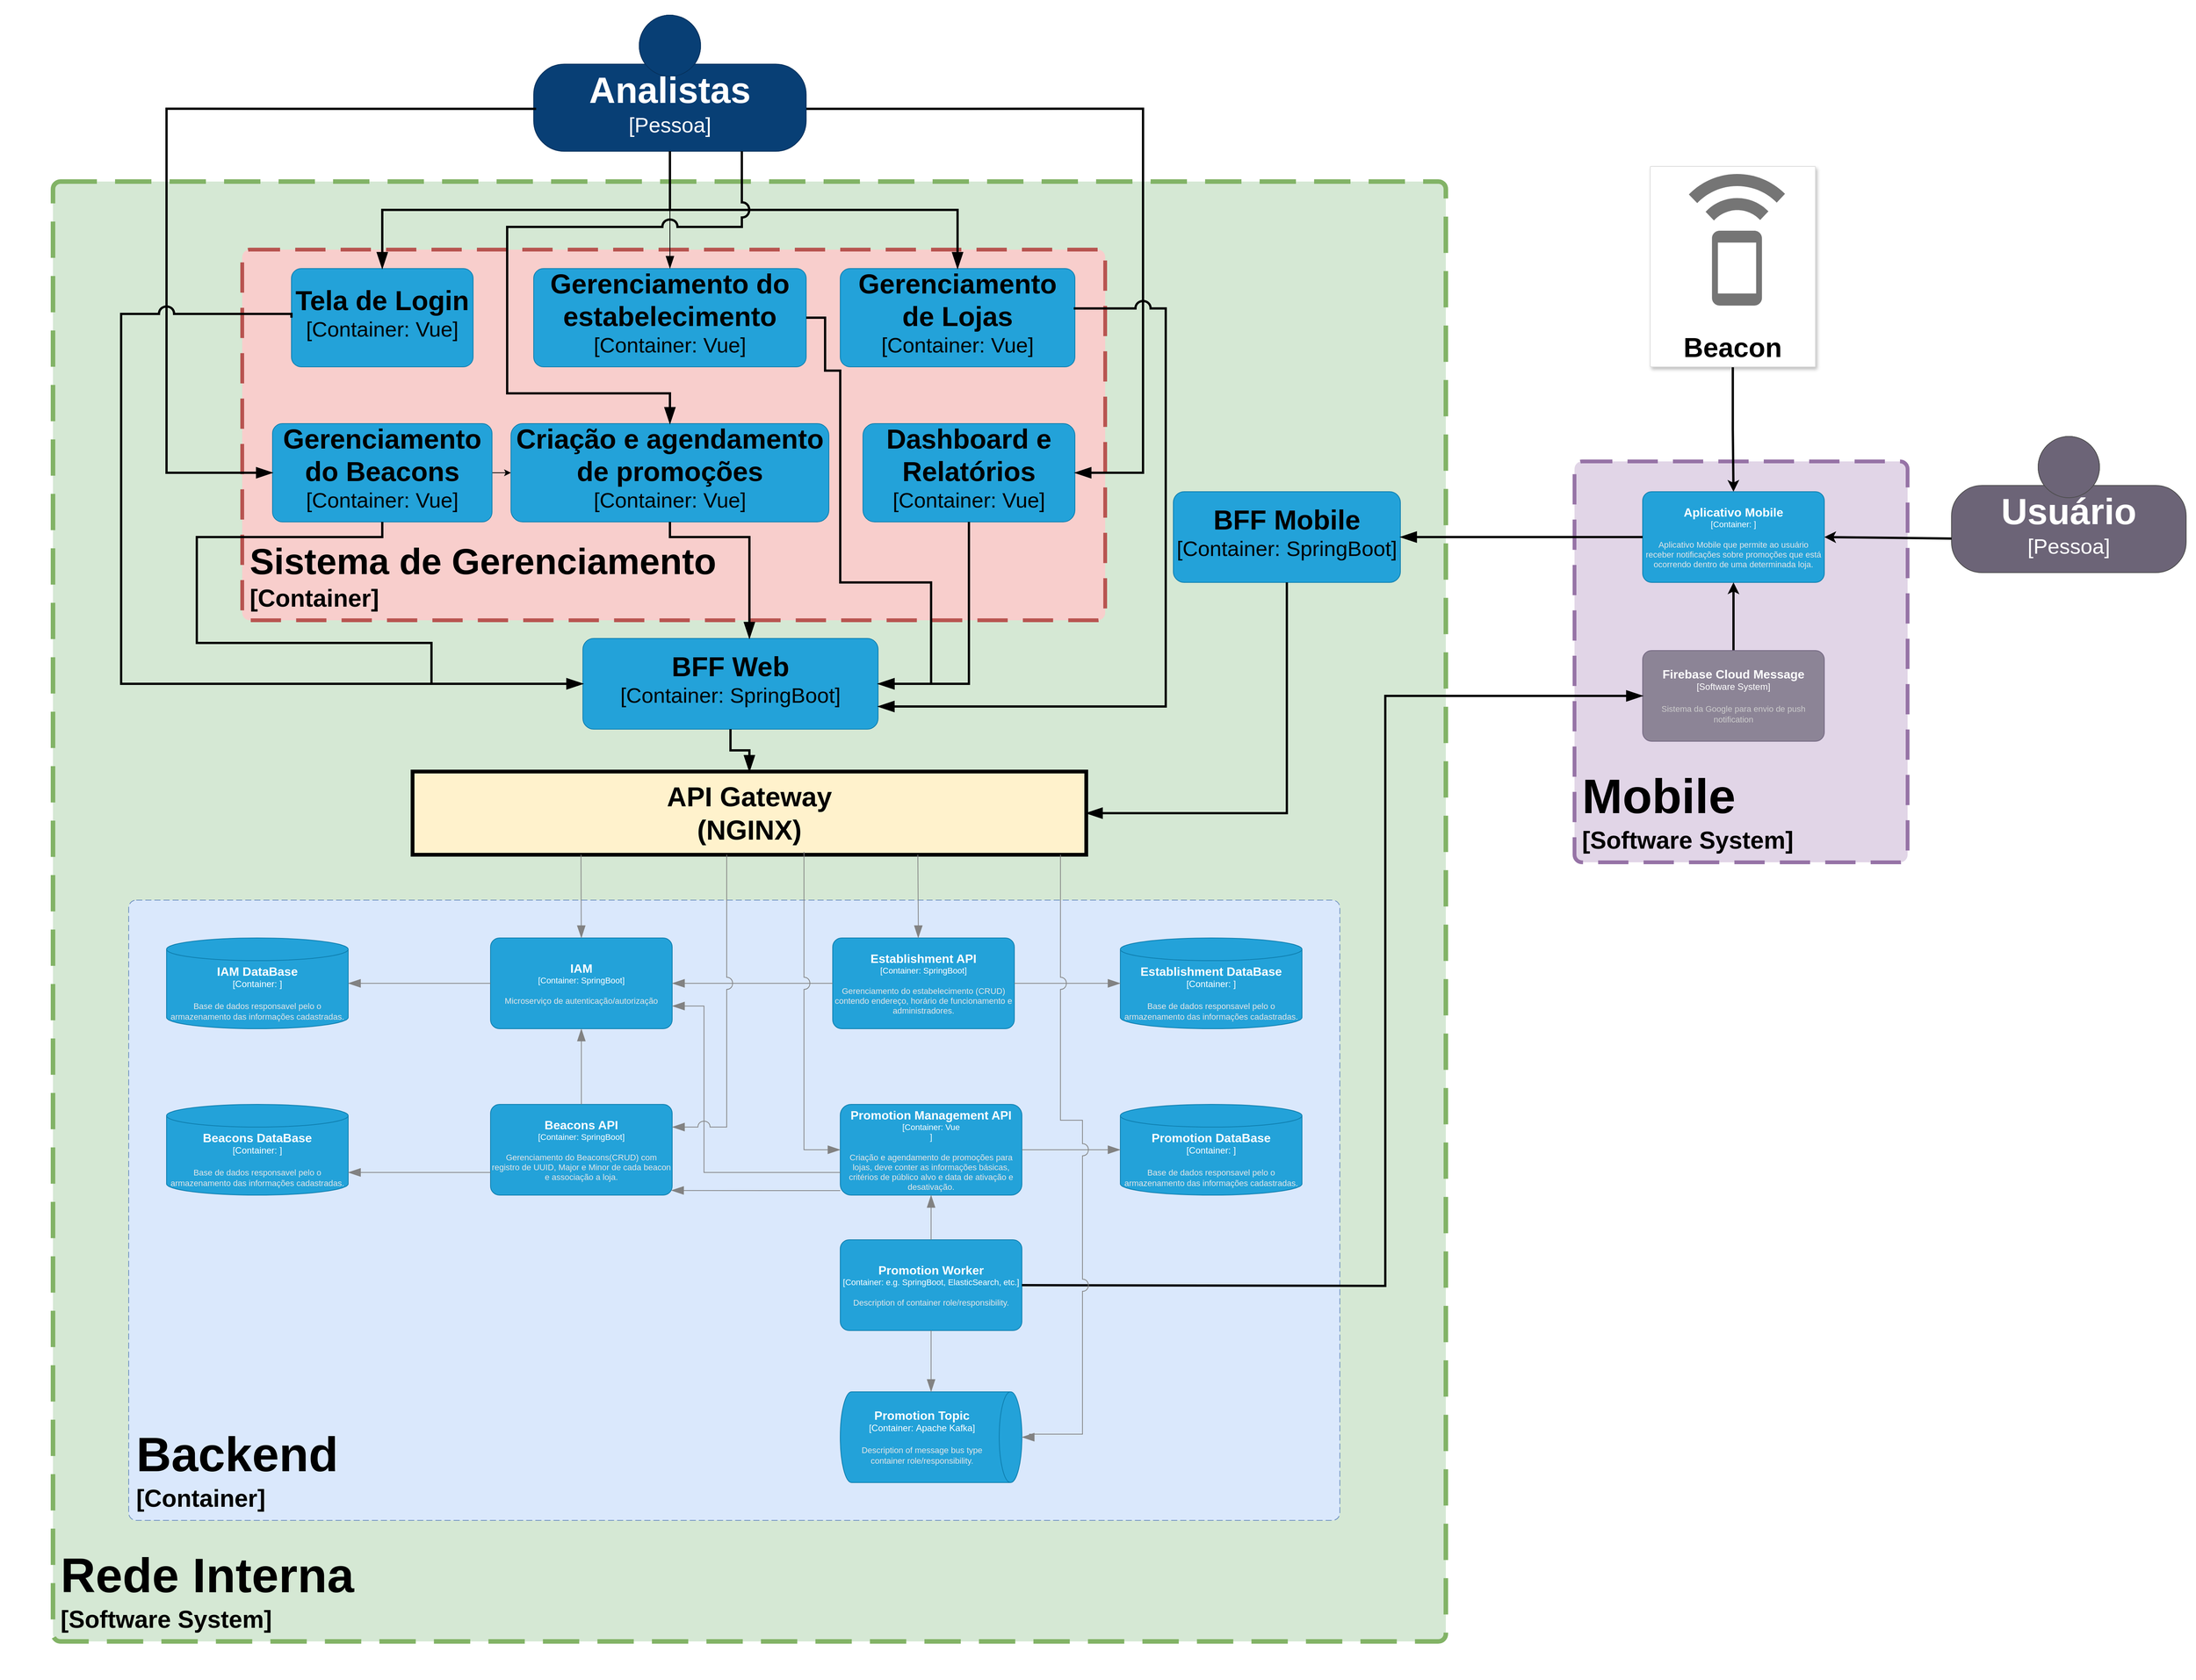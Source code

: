 <mxfile pages="2">
    <diagram id="ZTmsKk50nNTJpPe_I01B" name="Container">
        <mxGraphModel dx="4022" dy="3574" grid="1" gridSize="10" guides="1" tooltips="1" connect="1" arrows="1" fold="1" page="1" pageScale="1" pageWidth="1169" pageHeight="827" math="0" shadow="0">
            <root>
                <mxCell id="0"/>
                <mxCell id="1" parent="0"/>
                <mxCell id="lgAlw2YA4Z3mdh1ZHDoq-2" value="" style="rounded=0;whiteSpace=wrap;html=1;strokeColor=none;" parent="1" vertex="1">
                    <mxGeometry x="-1090" y="-1570" width="2900" height="2220" as="geometry"/>
                </mxCell>
                <object placeholders="1" c4Name="Mobile" c4Type="SystemScopeBoundary" c4Application="Software System" label="&lt;div style=&quot;text-align: left&quot;&gt;&lt;font style=&quot;font-size: 64px&quot;&gt;&lt;b&gt;&lt;font color=&quot;#000000&quot;&gt;%c4Name%&lt;/font&gt;&lt;/div&gt;&lt;/font&gt;&lt;div style=&quot;text-align: left&quot;&gt;&lt;font style=&quot;font-size: 32px&quot;&gt;&lt;font color=&quot;#000000&quot;&gt;[%c4Application%]&lt;/font&gt;&lt;/font&gt;&lt;/div&gt;" id="uPtz6k4Lj0pxBxejm9QP-18">
                    <mxCell style="rounded=1;fontSize=11;whiteSpace=wrap;html=1;dashed=1;arcSize=20;fillColor=#e1d5e7;strokeColor=#9673a6;labelBackgroundColor=none;align=left;verticalAlign=bottom;labelBorderColor=none;spacingTop=0;spacing=10;dashPattern=8 4;metaEdit=1;rotatable=0;perimeter=rectanglePerimeter;noLabel=0;labelPadding=0;allowArrows=0;connectable=0;expand=0;recursiveResize=0;editable=1;pointerEvents=0;absoluteArcSize=1;points=[[0.25,0,0],[0.5,0,0],[0.75,0,0],[1,0.25,0],[1,0.5,0],[1,0.75,0],[0.75,1,0],[0.5,1,0],[0.25,1,0],[0,0.75,0],[0,0.5,0],[0,0.25,0]];strokeWidth=5;" parent="1" vertex="1">
                        <mxGeometry x="990" y="-960" width="440" height="530" as="geometry"/>
                    </mxCell>
                </object>
                <mxCell id="uPtz6k4Lj0pxBxejm9QP-6" style="edgeStyle=orthogonalEdgeStyle;rounded=0;orthogonalLoop=1;jettySize=auto;html=1;strokeWidth=3;" parent="1" source="uPtz6k4Lj0pxBxejm9QP-7" target="uPtz6k4Lj0pxBxejm9QP-17" edge="1">
                    <mxGeometry relative="1" as="geometry">
                        <mxPoint x="1170" y="-890" as="targetPoint"/>
                    </mxGeometry>
                </mxCell>
                <object placeholders="1" c4Name="Usuário" c4Type="Pessoa" c4Description="" label="&lt;font style=&quot;font-size: 48px&quot;&gt;&lt;b&gt;&lt;font color=&quot;#FFFFFF&quot;&gt;%c4Name%&lt;/font&gt;&lt;/b&gt;&lt;/font&gt;&lt;div&gt;&lt;font style=&quot;font-size: 28px&quot;&gt;&lt;font color=&quot;#FFFFFF&quot;&gt;[%c4Type%]&lt;/font&gt;&lt;/font&gt;&lt;/div&gt;&lt;br&gt;&lt;div&gt;&lt;font style=&quot;font-size: 28px&quot;&gt;&lt;font color=&quot;#FFFFFF&quot;&gt;%c4Description%&lt;/font&gt;&lt;/font&gt;&lt;/div&gt;" id="uPtz6k4Lj0pxBxejm9QP-10">
                    <mxCell style="html=1;fontSize=11;dashed=0;whiteSpace=wrap;fillColor=#6C6477;strokeColor=#4D4D4D;fontColor=#ffffff;shape=mxgraph.c4.person2;align=center;metaEdit=1;points=[[0.5,0,0],[1,0.5,0],[1,0.75,0],[0.75,1,0],[0.5,1,0],[0.25,1,0],[0,0.75,0],[0,0.5,0]];resizable=1;movable=1;rotatable=1;deletable=1;editable=1;locked=0;connectable=1;" parent="1" vertex="1">
                        <mxGeometry x="1488" y="-993" width="310" height="180" as="geometry"/>
                    </mxCell>
                </object>
                <object placeholders="1" c4Name="Rede Interna" c4Type="SystemScopeBoundary" c4Application="Software System" label="&lt;div style=&quot;text-align: left&quot;&gt;&lt;font style=&quot;font-size: 64px&quot;&gt;&lt;b&gt;&lt;font color=&quot;#000000&quot;&gt;%c4Name%&lt;/font&gt;&lt;/div&gt;&lt;/font&gt;&lt;div style=&quot;text-align: left&quot;&gt;&lt;font style=&quot;font-size: 32px&quot;&gt;&lt;font color=&quot;#000000&quot;&gt;[%c4Application%]&lt;/font&gt;&lt;/font&gt;&lt;/div&gt;" id="uPtz6k4Lj0pxBxejm9QP-11">
                    <mxCell style="rounded=1;fontSize=11;whiteSpace=wrap;html=1;dashed=1;arcSize=20;fillColor=#d5e8d4;strokeColor=#82b366;labelBackgroundColor=none;align=left;verticalAlign=bottom;labelBorderColor=none;spacingTop=0;spacing=10;dashPattern=8 4;metaEdit=1;rotatable=0;perimeter=rectanglePerimeter;noLabel=0;labelPadding=0;allowArrows=0;connectable=0;expand=0;recursiveResize=0;editable=1;pointerEvents=0;absoluteArcSize=1;points=[[0.25,0,0],[0.5,0,0],[0.75,0,0],[1,0.25,0],[1,0.5,0],[1,0.75,0],[0.75,1,0],[0.5,1,0],[0.25,1,0],[0,0.75,0],[0,0.5,0],[0,0.25,0]];strokeWidth=6;" parent="1" vertex="1">
                        <mxGeometry x="-1020" y="-1330" width="1840" height="1930" as="geometry"/>
                    </mxCell>
                </object>
                <object placeholders="1" c4Name="Aplicativo Mobile" c4Type="Container" c4Technology="" c4Description="Aplicativo Mobile que permite ao usuário receber notificações sobre promoções que está ocorrendo dentro de uma determinada loja." label="&lt;font style=&quot;font-size: 16px&quot;&gt;&lt;b&gt;%c4Name%&lt;/b&gt;&lt;/font&gt;&lt;div&gt;[%c4Type%: %c4Technology%]&lt;/div&gt;&lt;br&gt;&lt;div&gt;&lt;font style=&quot;font-size: 11px&quot;&gt;&lt;font color=&quot;#E6E6E6&quot;&gt;%c4Description%&lt;/font&gt;&lt;/div&gt;" id="uPtz6k4Lj0pxBxejm9QP-17">
                    <mxCell style="rounded=1;whiteSpace=wrap;html=1;fontSize=11;labelBackgroundColor=none;fillColor=#23A2D9;fontColor=#ffffff;align=center;arcSize=10;strokeColor=#0E7DAD;metaEdit=1;resizable=0;points=[[0.25,0,0],[0.5,0,0],[0.75,0,0],[1,0.25,0],[1,0.5,0],[1,0.75,0],[0.75,1,0],[0.5,1,0],[0.25,1,0],[0,0.75,0],[0,0.5,0],[0,0.25,0]];" parent="1" vertex="1">
                        <mxGeometry x="1080" y="-920" width="240" height="120" as="geometry"/>
                    </mxCell>
                </object>
                <mxCell id="uPtz6k4Lj0pxBxejm9QP-19" style="rounded=0;orthogonalLoop=1;jettySize=auto;html=1;entryX=1;entryY=0.5;entryDx=0;entryDy=0;entryPerimeter=0;exitX=0;exitY=0.75;exitDx=0;exitDy=0;exitPerimeter=0;strokeWidth=3;" parent="1" source="uPtz6k4Lj0pxBxejm9QP-10" target="uPtz6k4Lj0pxBxejm9QP-17" edge="1">
                    <mxGeometry relative="1" as="geometry"/>
                </mxCell>
                <object placeholders="1" c4Name="Sistema de Gerenciamento" c4Type="ContainerScopeBoundary" c4Application="Container" label="&lt;div style=&quot;text-align: left&quot;&gt;&lt;font style=&quot;font-size: 48px&quot;&gt;&lt;b&gt;&lt;font color=&quot;#000000&quot;&gt;%c4Name%&lt;/font&gt;&lt;/div&gt;&lt;/font&gt;&lt;div style=&quot;text-align: left&quot;&gt;&lt;font style=&quot;font-size: 32px&quot;&gt;&lt;font color=&quot;#000000&quot;&gt;[%c4Application%]&lt;/font&gt;&lt;/font&gt;&lt;/div&gt;" id="lYJA_QyzaQK03IeA2dQH-2">
                    <mxCell style="rounded=1;fontSize=11;whiteSpace=wrap;html=1;dashed=1;arcSize=20;fillColor=#f8cecc;strokeColor=#b85450;labelBackgroundColor=none;align=left;verticalAlign=bottom;labelBorderColor=none;spacingTop=0;spacing=10;dashPattern=8 4;metaEdit=1;rotatable=0;perimeter=rectanglePerimeter;noLabel=0;labelPadding=0;allowArrows=0;connectable=0;expand=0;recursiveResize=0;editable=1;pointerEvents=0;absoluteArcSize=1;points=[[0.25,0,0],[0.5,0,0],[0.75,0,0],[1,0.25,0],[1,0.5,0],[1,0.75,0],[0.75,1,0],[0.5,1,0],[0.25,1,0],[0,0.75,0],[0,0.5,0],[0,0.25,0]];strokeWidth=5;" parent="1" vertex="1">
                        <mxGeometry x="-770" y="-1240" width="1140" height="490" as="geometry"/>
                    </mxCell>
                </object>
                <object c4Name="Tela de Login" c4Type="Container" c4Technology="Vue" c4Description="" label="&lt;font style=&quot;font-size: 36px&quot;&gt;&lt;b&gt;&lt;font color=&quot;#000000&quot;&gt;%c4Name%&lt;/font&gt;&lt;/b&gt;&lt;/font&gt;&lt;div&gt;&lt;font style=&quot;font-size: 28px&quot;&gt;&lt;font color=&quot;#000000&quot;&gt;[%c4Type%: %c4Technology%]&lt;/font&gt;&lt;/font&gt;&lt;/div&gt;&lt;br&gt;&lt;div&gt;&lt;font style=&quot;font-size: 11px&quot;&gt;&lt;font color=&quot;#00000&quot;&gt;%c4Description%&lt;/font&gt;&lt;/font&gt;&lt;/div&gt;" placeholders="1" id="lYJA_QyzaQK03IeA2dQH-3">
                    <mxCell style="rounded=1;whiteSpace=wrap;html=1;fontSize=11;labelBackgroundColor=none;fillColor=#23A2D9;fontColor=#ffffff;align=center;arcSize=10;strokeColor=#0E7DAD;metaEdit=1;resizable=1;points=[[0.25,0,0],[0.5,0,0],[0.75,0,0],[1,0.25,0],[1,0.5,0],[1,0.75,0],[0.75,1,0],[0.5,1,0],[0.25,1,0],[0,0.75,0],[0,0.5,0],[0,0.25,0]];movable=1;rotatable=1;deletable=1;editable=1;locked=0;connectable=1;" parent="1" vertex="1">
                        <mxGeometry x="-705" y="-1215" width="240" height="130" as="geometry"/>
                    </mxCell>
                </object>
                <object placeholders="1" c4Name="Gerenciamento do estabelecimento" c4Type="Container" c4Technology="Vue" c4Description="" label="&lt;font style=&quot;font-size: 36px&quot;&gt;&lt;b&gt;&lt;font color=&quot;#000000&quot;&gt;%c4Name%&lt;/font&gt;&lt;/b&gt;&lt;/font&gt;&lt;div&gt;&lt;font style=&quot;font-size: 28px&quot;&gt;&lt;font color=&quot;#000000&quot;&gt;[%c4Type%: %c4Technology%]&lt;/font&gt;&lt;/font&gt;&lt;/div&gt;&lt;br&gt;&lt;div&gt;&lt;font style=&quot;font-size: 11px&quot;&gt;&lt;font color=&quot;#00000&quot;&gt;%c4Description%&lt;/font&gt;&lt;/font&gt;&lt;/div&gt;" id="lYJA_QyzaQK03IeA2dQH-4">
                    <mxCell style="rounded=1;whiteSpace=wrap;html=1;fontSize=11;labelBackgroundColor=none;fillColor=#23A2D9;fontColor=#ffffff;align=center;arcSize=10;strokeColor=#0E7DAD;metaEdit=1;resizable=1;points=[[0.25,0,0],[0.5,0,0],[0.75,0,0],[1,0.25,0],[1,0.5,0],[1,0.75,0],[0.75,1,0],[0.5,1,0],[0.25,1,0],[0,0.75,0],[0,0.5,0],[0,0.25,0]];movable=1;rotatable=1;deletable=1;editable=1;locked=0;connectable=1;" parent="1" vertex="1">
                        <mxGeometry x="-385" y="-1215" width="360" height="130" as="geometry"/>
                    </mxCell>
                </object>
                <object placeholders="1" c4Name="Gerenciamento de Lojas" c4Type="Container" c4Technology="Vue" c4Description="" label="&lt;font style=&quot;font-size: 36px&quot;&gt;&lt;b&gt;&lt;font color=&quot;#000000&quot;&gt;%c4Name%&lt;/font&gt;&lt;/b&gt;&lt;/font&gt;&lt;div&gt;&lt;font style=&quot;font-size: 28px&quot;&gt;&lt;font color=&quot;#000000&quot;&gt;[%c4Type%: %c4Technology%]&lt;/font&gt;&lt;/font&gt;&lt;/div&gt;&lt;br&gt;&lt;div&gt;&lt;font style=&quot;font-size: 11px&quot;&gt;&lt;font color=&quot;#00000&quot;&gt;%c4Description%&lt;/font&gt;&lt;/font&gt;&lt;/div&gt;" id="lYJA_QyzaQK03IeA2dQH-5">
                    <mxCell style="rounded=1;whiteSpace=wrap;html=1;fontSize=11;labelBackgroundColor=none;fillColor=#23A2D9;fontColor=#ffffff;align=center;arcSize=10;strokeColor=#0E7DAD;metaEdit=1;resizable=1;points=[[0.25,0,0],[0.5,0,0],[0.75,0,0],[1,0.25,0],[1,0.5,0],[1,0.75,0],[0.75,1,0],[0.5,1,0],[0.25,1,0],[0,0.75,0],[0,0.5,0],[0,0.25,0]];movable=1;rotatable=1;deletable=1;editable=1;locked=0;connectable=1;" parent="1" vertex="1">
                        <mxGeometry x="20" y="-1215" width="310" height="130" as="geometry"/>
                    </mxCell>
                </object>
                <mxCell id="3" value="" style="edgeStyle=none;html=1;" edge="1" parent="1" source="lYJA_QyzaQK03IeA2dQH-6" target="lYJA_QyzaQK03IeA2dQH-7">
                    <mxGeometry relative="1" as="geometry"/>
                </mxCell>
                <object placeholders="1" c4Name="Gerenciamento do Beacons" c4Type="Container" c4Technology="Vue" c4Description="" label="&lt;font style=&quot;font-size: 36px&quot;&gt;&lt;b&gt;&lt;font color=&quot;#000000&quot;&gt;%c4Name%&lt;/font&gt;&lt;/b&gt;&lt;/font&gt;&lt;div&gt;&lt;font style=&quot;font-size: 28px&quot;&gt;&lt;font color=&quot;#000000&quot;&gt;[%c4Type%: %c4Technology%]&lt;/font&gt;&lt;/font&gt;&lt;/div&gt;&lt;br&gt;&lt;div&gt;&lt;font style=&quot;font-size: 11px&quot;&gt;&lt;font color=&quot;#00000&quot;&gt;%c4Description%&lt;/font&gt;&lt;/font&gt;&lt;/div&gt;" id="lYJA_QyzaQK03IeA2dQH-6">
                    <mxCell style="rounded=1;whiteSpace=wrap;html=1;fontSize=11;labelBackgroundColor=none;fillColor=#23A2D9;fontColor=#ffffff;align=center;arcSize=10;strokeColor=#0E7DAD;metaEdit=1;resizable=1;points=[[0.25,0,0],[0.5,0,0],[0.75,0,0],[1,0.25,0],[1,0.5,0],[1,0.75,0],[0.75,1,0],[0.5,1,0],[0.25,1,0],[0,0.75,0],[0,0.5,0],[0,0.25,0]];movable=1;rotatable=1;deletable=1;editable=1;locked=0;connectable=1;" parent="1" vertex="1">
                        <mxGeometry x="-730" y="-1010" width="290" height="130" as="geometry"/>
                    </mxCell>
                </object>
                <object placeholders="1" c4Name="Criação e agendamento de promoções" c4Type="Container" c4Technology="Vue" c4Description="" label="&lt;font style=&quot;font-size: 36px&quot;&gt;&lt;b&gt;&lt;font color=&quot;#000000&quot;&gt;%c4Name%&lt;/font&gt;&lt;/b&gt;&lt;/font&gt;&lt;div&gt;&lt;font style=&quot;font-size: 28px&quot;&gt;&lt;font color=&quot;#000000&quot;&gt;[%c4Type%: %c4Technology%]&lt;/font&gt;&lt;/font&gt;&lt;/div&gt;&lt;br&gt;&lt;div&gt;&lt;font style=&quot;font-size: 11px&quot;&gt;&lt;font color=&quot;#00000&quot;&gt;%c4Description%&lt;/font&gt;&lt;/font&gt;&lt;/div&gt;" id="lYJA_QyzaQK03IeA2dQH-7">
                    <mxCell style="rounded=1;whiteSpace=wrap;html=1;fontSize=11;labelBackgroundColor=none;fillColor=#23A2D9;fontColor=#ffffff;align=center;arcSize=12;strokeColor=#0E7DAD;metaEdit=1;resizable=1;points=[[0.25,0,0],[0.5,0,0],[0.75,0,0],[1,0.25,0],[1,0.5,0],[1,0.75,0],[0.75,1,0],[0.5,1,0],[0.25,1,0],[0,0.75,0],[0,0.5,0],[0,0.25,0]];imageWidth=34;imageHeight=34;rotation=0;movable=1;rotatable=1;deletable=1;editable=1;locked=0;connectable=1;" parent="1" vertex="1">
                        <mxGeometry x="-415" y="-1010" width="420" height="130" as="geometry"/>
                    </mxCell>
                </object>
                <object placeholders="1" c4Name="Dashboard e Relatórios" c4Type="Container" c4Technology="Vue" c4Description="" label="&lt;font style=&quot;font-size: 36px&quot;&gt;&lt;b&gt;&lt;font color=&quot;#000000&quot;&gt;%c4Name%&lt;/font&gt;&lt;/b&gt;&lt;/font&gt;&lt;div&gt;&lt;font style=&quot;font-size: 28px&quot;&gt;&lt;font color=&quot;#000000&quot;&gt;[%c4Type%: %c4Technology%]&lt;/font&gt;&lt;/font&gt;&lt;/div&gt;&lt;br&gt;&lt;div&gt;&lt;font style=&quot;font-size: 11px&quot;&gt;&lt;font color=&quot;#00000&quot;&gt;%c4Description%&lt;/font&gt;&lt;/font&gt;&lt;/div&gt;" id="lYJA_QyzaQK03IeA2dQH-8">
                    <mxCell style="rounded=1;whiteSpace=wrap;html=1;fontSize=11;labelBackgroundColor=none;fillColor=#23A2D9;fontColor=#ffffff;align=center;arcSize=12;strokeColor=#0E7DAD;metaEdit=1;resizable=1;points=[[0.25,0,0],[0.5,0,0],[0.75,0,0],[1,0.25,0],[1,0.5,0],[1,0.75,0],[0.75,1,0],[0.5,1,0],[0.25,1,0],[0,0.75,0],[0,0.5,0],[0,0.25,0]];imageWidth=34;imageHeight=34;rotation=0;movable=1;rotatable=1;deletable=1;editable=1;locked=0;connectable=1;" parent="1" vertex="1">
                        <mxGeometry x="50" y="-1010" width="280" height="130" as="geometry"/>
                    </mxCell>
                </object>
                <object placeholders="1" c4Name="Backend" c4Type="ContainerScopeBoundary" c4Application="Container" label="&lt;div style=&quot;text-align: left&quot;&gt;&lt;font style=&quot;font-size: 64px&quot;&gt;&lt;b&gt;&lt;font color=&quot;#000000&quot;&gt;%c4Name%&lt;/font&gt;&lt;/div&gt;&lt;/font&gt;&lt;div style=&quot;text-align: left&quot;&gt;&lt;font style=&quot;font-size: 32px&quot;&gt;&lt;font color=&quot;#000000&quot;&gt;[%c4Application%]&lt;/font&gt;&lt;/font&gt;&lt;/div&gt;" id="s-DVqc9Dk7BpIopMOTor-17">
                    <mxCell style="rounded=1;fontSize=11;whiteSpace=wrap;html=1;dashed=1;arcSize=20;fillColor=#dae8fc;strokeColor=#6c8ebf;labelBackgroundColor=none;align=left;verticalAlign=bottom;labelBorderColor=none;spacingTop=0;spacing=10;dashPattern=8 4;metaEdit=1;rotatable=0;perimeter=rectanglePerimeter;noLabel=0;labelPadding=0;allowArrows=0;connectable=0;expand=0;recursiveResize=0;editable=1;pointerEvents=0;absoluteArcSize=1;points=[[0.25,0,0],[0.5,0,0],[0.75,0,0],[1,0.25,0],[1,0.5,0],[1,0.75,0],[0.75,1,0],[0.5,1,0],[0.25,1,0],[0,0.75,0],[0,0.5,0],[0,0.25,0]];" parent="1" vertex="1">
                        <mxGeometry x="-920" y="-380" width="1600" height="820" as="geometry"/>
                    </mxCell>
                </object>
                <mxCell id="lYJA_QyzaQK03IeA2dQH-11" style="edgeStyle=orthogonalEdgeStyle;rounded=0;orthogonalLoop=1;jettySize=auto;html=1;strokeWidth=3;" parent="1" source="lYJA_QyzaQK03IeA2dQH-9" target="uPtz6k4Lj0pxBxejm9QP-17" edge="1">
                    <mxGeometry relative="1" as="geometry"/>
                </mxCell>
                <object placeholders="1" c4Name="Firebase Cloud Message" c4Type="Software System" c4Description="Sistema da Google para envio de push notification" label="&lt;font style=&quot;font-size: 16px&quot;&gt;&lt;b&gt;%c4Name%&lt;/b&gt;&lt;/font&gt;&lt;div&gt;[%c4Type%]&lt;/div&gt;&lt;br&gt;&lt;div&gt;&lt;font style=&quot;font-size: 11px&quot;&gt;&lt;font color=&quot;#cccccc&quot;&gt;%c4Description%&lt;/font&gt;&lt;/div&gt;" id="lYJA_QyzaQK03IeA2dQH-9">
                    <mxCell style="rounded=1;whiteSpace=wrap;html=1;labelBackgroundColor=none;fillColor=#8C8496;fontColor=#ffffff;align=center;arcSize=10;strokeColor=#736782;metaEdit=1;resizable=0;points=[[0.25,0,0],[0.5,0,0],[0.75,0,0],[1,0.25,0],[1,0.5,0],[1,0.75,0],[0.75,1,0],[0.5,1,0],[0.25,1,0],[0,0.75,0],[0,0.5,0],[0,0.25,0]];" parent="1" vertex="1">
                        <mxGeometry x="1080" y="-710" width="240" height="120" as="geometry"/>
                    </mxCell>
                </object>
                <object placeholders="1" c4Name="Analistas" c4Type="Pessoa" c4Description="" label="&lt;font style=&quot;font-size: 48px&quot;&gt;&lt;b&gt;&lt;font color=&quot;#FFFFFF&quot;&gt;%c4Name%&lt;/font&gt;&lt;/b&gt;&lt;/font&gt;&lt;div&gt;&lt;font style=&quot;font-size: 28px&quot;&gt;&lt;font color=&quot;#FFFFFF&quot;&gt;[%c4Type%]&lt;/font&gt;&lt;/font&gt;&lt;/div&gt;&lt;br&gt;&lt;div&gt;&lt;font style=&quot;font-size: 28px&quot;&gt;&lt;font color=&quot;#FFFFFF&quot;&gt;%c4Description%&lt;/font&gt;&lt;/font&gt;&lt;/div&gt;" id="lYJA_QyzaQK03IeA2dQH-12">
                    <mxCell style="html=1;fontSize=11;dashed=0;whiteSpace=wrap;fillColor=#083F75;strokeColor=#06315C;fontColor=#ffffff;shape=mxgraph.c4.person2;align=center;metaEdit=1;points=[[0.5,0,0],[1,0.5,0],[1,0.75,0],[0.75,1,0],[0.5,1,0],[0.25,1,0],[0,0.75,0],[0,0.5,0]];resizable=1;movable=1;rotatable=1;deletable=1;editable=1;locked=0;connectable=1;" parent="1" vertex="1">
                        <mxGeometry x="-385" y="-1550" width="360" height="180" as="geometry"/>
                    </mxCell>
                </object>
                <object placeholders="1" c4Type="Relationship" id="lYJA_QyzaQK03IeA2dQH-16">
                    <mxCell style="endArrow=blockThin;html=1;fontSize=10;fontColor=#404040;strokeWidth=3;endFill=1;strokeColor=#000000;elbow=vertical;metaEdit=1;endSize=14;startSize=14;jumpStyle=arc;jumpSize=16;rounded=0;edgeStyle=orthogonalEdgeStyle;exitX=0.5;exitY=1;exitDx=0;exitDy=0;exitPerimeter=0;entryX=0.5;entryY=0;entryDx=0;entryDy=0;entryPerimeter=0;" parent="1" source="lYJA_QyzaQK03IeA2dQH-12" target="lYJA_QyzaQK03IeA2dQH-3" edge="1">
                        <mxGeometry width="240" relative="1" as="geometry">
                            <mxPoint x="-390" y="-1390" as="sourcePoint"/>
                            <mxPoint x="-150" y="-1390" as="targetPoint"/>
                        </mxGeometry>
                    </mxCell>
                </object>
                <object placeholders="1" c4Type="Relationship" id="lYJA_QyzaQK03IeA2dQH-17">
                    <mxCell style="endArrow=blockThin;html=1;fontSize=10;fontColor=#404040;strokeWidth=1;endFill=1;strokeColor=#000000;elbow=vertical;metaEdit=1;endSize=14;startSize=14;jumpStyle=arc;jumpSize=16;rounded=0;edgeStyle=orthogonalEdgeStyle;exitX=0.5;exitY=1;exitDx=0;exitDy=0;exitPerimeter=0;entryX=0.5;entryY=0;entryDx=0;entryDy=0;entryPerimeter=0;" parent="1" source="lYJA_QyzaQK03IeA2dQH-12" target="lYJA_QyzaQK03IeA2dQH-4" edge="1">
                        <mxGeometry width="240" relative="1" as="geometry">
                            <mxPoint x="-180" y="-1180" as="sourcePoint"/>
                            <mxPoint x="-110" y="-1140" as="targetPoint"/>
                        </mxGeometry>
                    </mxCell>
                </object>
                <object placeholders="1" c4Type="Relationship" id="lYJA_QyzaQK03IeA2dQH-18">
                    <mxCell style="endArrow=blockThin;html=1;fontSize=10;fontColor=#404040;strokeWidth=3;endFill=1;strokeColor=#000000;elbow=vertical;metaEdit=1;endSize=14;startSize=14;jumpStyle=arc;jumpSize=16;rounded=0;edgeStyle=orthogonalEdgeStyle;exitX=0.5;exitY=1;exitDx=0;exitDy=0;exitPerimeter=0;entryX=0.5;entryY=0;entryDx=0;entryDy=0;entryPerimeter=0;" parent="1" source="lYJA_QyzaQK03IeA2dQH-12" target="lYJA_QyzaQK03IeA2dQH-5" edge="1">
                        <mxGeometry width="240" relative="1" as="geometry">
                            <mxPoint y="-1250" as="sourcePoint"/>
                            <mxPoint x="240" y="-1250" as="targetPoint"/>
                        </mxGeometry>
                    </mxCell>
                </object>
                <object placeholders="1" c4Type="Relationship" id="lYJA_QyzaQK03IeA2dQH-19">
                    <mxCell style="endArrow=blockThin;html=1;fontSize=10;fontColor=#404040;strokeWidth=3;endFill=1;strokeColor=#000000;elbow=vertical;metaEdit=1;endSize=14;startSize=14;jumpStyle=arc;jumpSize=16;rounded=0;edgeStyle=orthogonalEdgeStyle;entryX=0.5;entryY=0;entryDx=0;entryDy=0;entryPerimeter=0;" parent="1" target="lYJA_QyzaQK03IeA2dQH-7" edge="1">
                        <mxGeometry width="240" relative="1" as="geometry">
                            <mxPoint x="-110" y="-1370" as="sourcePoint"/>
                            <mxPoint x="90" y="-1220" as="targetPoint"/>
                            <Array as="points">
                                <mxPoint x="-110" y="-1270"/>
                                <mxPoint x="-420" y="-1270"/>
                                <mxPoint x="-420" y="-1050"/>
                                <mxPoint x="-205" y="-1050"/>
                            </Array>
                        </mxGeometry>
                    </mxCell>
                </object>
                <object placeholders="1" c4Type="Relationship" id="lYJA_QyzaQK03IeA2dQH-20">
                    <mxCell style="endArrow=blockThin;html=1;fontSize=10;fontColor=#404040;strokeWidth=3;endFill=1;strokeColor=#000000;elbow=vertical;metaEdit=1;endSize=14;startSize=14;jumpStyle=arc;jumpSize=16;rounded=0;edgeStyle=orthogonalEdgeStyle;exitX=0.009;exitY=0.688;exitDx=0;exitDy=0;exitPerimeter=0;entryX=0;entryY=0.5;entryDx=0;entryDy=0;entryPerimeter=0;movable=1;resizable=1;rotatable=1;deletable=1;editable=1;locked=0;connectable=1;" parent="1" source="lYJA_QyzaQK03IeA2dQH-12" target="lYJA_QyzaQK03IeA2dQH-6" edge="1">
                        <mxGeometry width="240" relative="1" as="geometry">
                            <mxPoint x="-460" y="-1330" as="sourcePoint"/>
                            <mxPoint x="-530" y="-940" as="targetPoint"/>
                            <Array as="points">
                                <mxPoint x="-870" y="-1426"/>
                                <mxPoint x="-870" y="-945"/>
                            </Array>
                        </mxGeometry>
                    </mxCell>
                </object>
                <object placeholders="1" c4Type="Relationship" id="lYJA_QyzaQK03IeA2dQH-21">
                    <mxCell style="endArrow=blockThin;html=1;fontSize=10;fontColor=#404040;strokeWidth=3;endFill=1;strokeColor=#000000;elbow=vertical;metaEdit=1;endSize=14;startSize=14;jumpStyle=arc;jumpSize=16;rounded=0;edgeStyle=orthogonalEdgeStyle;exitX=1.001;exitY=0.688;exitDx=0;exitDy=0;exitPerimeter=0;entryX=1;entryY=0.5;entryDx=0;entryDy=0;entryPerimeter=0;" parent="1" source="lYJA_QyzaQK03IeA2dQH-12" target="lYJA_QyzaQK03IeA2dQH-8" edge="1">
                        <mxGeometry width="240" relative="1" as="geometry">
                            <mxPoint x="90" y="-1400" as="sourcePoint"/>
                            <mxPoint x="330" y="-1400" as="targetPoint"/>
                            <Array as="points">
                                <mxPoint x="420" y="-1426"/>
                                <mxPoint x="420" y="-945"/>
                            </Array>
                        </mxGeometry>
                    </mxCell>
                </object>
                <object placeholders="1" c4Name="IAM" c4Type="Container" c4Technology="SpringBoot" c4Description="Microserviço de autenticação/autorização" label="&lt;font style=&quot;font-size: 16px&quot;&gt;&lt;b&gt;%c4Name%&lt;/b&gt;&lt;/font&gt;&lt;div&gt;[%c4Type%: %c4Technology%]&lt;/div&gt;&lt;br&gt;&lt;div&gt;&lt;font style=&quot;font-size: 11px&quot;&gt;&lt;font color=&quot;#E6E6E6&quot;&gt;%c4Description%&lt;/font&gt;&lt;/div&gt;" id="s-DVqc9Dk7BpIopMOTor-1">
                    <mxCell style="rounded=1;whiteSpace=wrap;html=1;fontSize=11;labelBackgroundColor=none;fillColor=#23A2D9;fontColor=#ffffff;align=center;arcSize=10;strokeColor=#0E7DAD;metaEdit=1;resizable=0;points=[[0.25,0,0],[0.5,0,0],[0.75,0,0],[1,0.25,0],[1,0.5,0],[1,0.75,0],[0.75,1,0],[0.5,1,0],[0.25,1,0],[0,0.75,0],[0,0.5,0],[0,0.25,0]];" parent="1" vertex="1">
                        <mxGeometry x="-442" y="-330" width="240" height="120" as="geometry"/>
                    </mxCell>
                </object>
                <object placeholders="1" c4Name="Beacons API" c4Type="Container" c4Technology="SpringBoot" c4Description="Gerenciamento do Beacons(CRUD) com registro de UUID, Major e Minor de cada beacon e associação a loja." label="&lt;font style=&quot;font-size: 16px&quot;&gt;&lt;b&gt;%c4Name%&lt;/b&gt;&lt;/font&gt;&lt;div&gt;[%c4Type%: %c4Technology%]&lt;/div&gt;&lt;br&gt;&lt;div&gt;&lt;font style=&quot;font-size: 11px&quot;&gt;&lt;font color=&quot;#E6E6E6&quot;&gt;%c4Description%&lt;/font&gt;&lt;/div&gt;" id="s-DVqc9Dk7BpIopMOTor-2">
                    <mxCell style="rounded=1;whiteSpace=wrap;html=1;fontSize=11;labelBackgroundColor=none;fillColor=#23A2D9;fontColor=#ffffff;align=center;arcSize=10;strokeColor=#0E7DAD;metaEdit=1;resizable=0;points=[[0.25,0,0],[0.5,0,0],[0.75,0,0],[1,0.25,0],[1,0.5,0],[1,0.75,0],[0.75,1,0],[0.5,1,0],[0.25,1,0],[0,0.75,0],[0,0.5,0],[0,0.25,0]];" parent="1" vertex="1">
                        <mxGeometry x="-442" y="-110" width="240" height="120" as="geometry"/>
                    </mxCell>
                </object>
                <object placeholders="1" c4Name="Establishment API" c4Type="Container" c4Technology="SpringBoot" c4Description="Gerenciamento do estabelecimento (CRUD) contendo endereço, horário de funcionamento e administradores." label="&lt;font style=&quot;font-size: 16px&quot;&gt;&lt;b&gt;%c4Name%&lt;/b&gt;&lt;/font&gt;&lt;div&gt;[%c4Type%: %c4Technology%]&lt;/div&gt;&lt;br&gt;&lt;div&gt;&lt;font style=&quot;font-size: 11px&quot;&gt;&lt;font color=&quot;#E6E6E6&quot;&gt;%c4Description%&lt;/font&gt;&lt;/div&gt;" id="s-DVqc9Dk7BpIopMOTor-3">
                    <mxCell style="rounded=1;whiteSpace=wrap;html=1;fontSize=11;labelBackgroundColor=none;fillColor=#23A2D9;fontColor=#ffffff;align=center;arcSize=10;strokeColor=#0E7DAD;metaEdit=1;resizable=0;points=[[0.25,0,0],[0.5,0,0],[0.75,0,0],[1,0.25,0],[1,0.5,0],[1,0.75,0],[0.75,1,0],[0.5,1,0],[0.25,1,0],[0,0.75,0],[0,0.5,0],[0,0.25,0]];" parent="1" vertex="1">
                        <mxGeometry x="10" y="-330" width="240" height="120" as="geometry"/>
                    </mxCell>
                </object>
                <object placeholders="1" c4Name="Beacons DataBase" c4Type="Container" c4Technology="" c4Description="Base de dados responsavel pelo o armazenamento das informações cadastradas." label="&lt;font style=&quot;font-size: 16px&quot;&gt;&lt;b&gt;%c4Name%&lt;/b&gt;&lt;/font&gt;&lt;div&gt;[%c4Type%:&amp;nbsp;%c4Technology%]&lt;/div&gt;&lt;br&gt;&lt;div&gt;&lt;font style=&quot;font-size: 11px&quot;&gt;&lt;font color=&quot;#E6E6E6&quot;&gt;%c4Description%&lt;/font&gt;&lt;/div&gt;" id="s-DVqc9Dk7BpIopMOTor-4">
                    <mxCell style="shape=cylinder3;size=15;whiteSpace=wrap;html=1;boundedLbl=1;rounded=0;labelBackgroundColor=none;fillColor=#23A2D9;fontSize=12;fontColor=#ffffff;align=center;strokeColor=#0E7DAD;metaEdit=1;points=[[0.5,0,0],[1,0.25,0],[1,0.5,0],[1,0.75,0],[0.5,1,0],[0,0.75,0],[0,0.5,0],[0,0.25,0]];resizable=0;" parent="1" vertex="1">
                        <mxGeometry x="-870" y="-110" width="240" height="120" as="geometry"/>
                    </mxCell>
                </object>
                <object placeholders="1" c4Name="Establishment DataBase" c4Type="Container" c4Technology="" c4Description="Base de dados responsavel pelo o armazenamento das informações cadastradas." label="&lt;font style=&quot;font-size: 16px&quot;&gt;&lt;b&gt;%c4Name%&lt;/b&gt;&lt;/font&gt;&lt;div&gt;[%c4Type%:&amp;nbsp;%c4Technology%]&lt;/div&gt;&lt;br&gt;&lt;div&gt;&lt;font style=&quot;font-size: 11px&quot;&gt;&lt;font color=&quot;#E6E6E6&quot;&gt;%c4Description%&lt;/font&gt;&lt;/div&gt;" id="s-DVqc9Dk7BpIopMOTor-7">
                    <mxCell style="shape=cylinder3;size=15;whiteSpace=wrap;html=1;boundedLbl=1;rounded=0;labelBackgroundColor=none;fillColor=#23A2D9;fontSize=12;fontColor=#ffffff;align=center;strokeColor=#0E7DAD;metaEdit=1;points=[[0.5,0,0],[1,0.25,0],[1,0.5,0],[1,0.75,0],[0.5,1,0],[0,0.75,0],[0,0.5,0],[0,0.25,0]];resizable=0;" parent="1" vertex="1">
                        <mxGeometry x="390" y="-330" width="240" height="120" as="geometry"/>
                    </mxCell>
                </object>
                <object placeholders="1" c4Name="Promotion Management API" c4Type="Container" c4Technology="Vue&#xa;" c4Description="Criação e agendamento de promoções para lojas, deve conter as informações básicas, critérios de público alvo e data de ativação e desativação." label="&lt;font style=&quot;font-size: 16px&quot;&gt;&lt;b&gt;%c4Name%&lt;/b&gt;&lt;/font&gt;&lt;div&gt;[%c4Type%: %c4Technology%]&lt;/div&gt;&lt;br&gt;&lt;div&gt;&lt;font style=&quot;font-size: 11px&quot;&gt;&lt;font color=&quot;#E6E6E6&quot;&gt;%c4Description%&lt;/font&gt;&lt;/div&gt;" id="s-DVqc9Dk7BpIopMOTor-10">
                    <mxCell style="rounded=1;whiteSpace=wrap;html=1;fontSize=11;labelBackgroundColor=none;fillColor=#23A2D9;fontColor=#ffffff;align=center;arcSize=12;strokeColor=#0E7DAD;metaEdit=1;resizable=0;points=[[0.25,0,0],[0.5,0,0],[0.75,0,0],[1,0.25,0],[1,0.5,0],[1,0.75,0],[0.75,1,0],[0.5,1,0],[0.25,1,0],[0,0.75,0],[0,0.5,0],[0,0.25,0]];imageWidth=34;imageHeight=34;rotation=0;" parent="1" vertex="1">
                        <mxGeometry x="20" y="-110" width="240" height="120" as="geometry"/>
                    </mxCell>
                </object>
                <object placeholders="1" c4Name="Promotion DataBase" c4Type="Container" c4Technology="" c4Description="Base de dados responsavel pelo o armazenamento das informações cadastradas." label="&lt;font style=&quot;font-size: 16px&quot;&gt;&lt;b&gt;%c4Name%&lt;/b&gt;&lt;/font&gt;&lt;div&gt;[%c4Type%:&amp;nbsp;%c4Technology%]&lt;/div&gt;&lt;br&gt;&lt;div&gt;&lt;font style=&quot;font-size: 11px&quot;&gt;&lt;font color=&quot;#E6E6E6&quot;&gt;%c4Description%&lt;/font&gt;&lt;/div&gt;" id="s-DVqc9Dk7BpIopMOTor-11">
                    <mxCell style="shape=cylinder3;size=15;whiteSpace=wrap;html=1;boundedLbl=1;rounded=0;labelBackgroundColor=none;fillColor=#23A2D9;fontSize=12;fontColor=#ffffff;align=center;strokeColor=#0E7DAD;metaEdit=1;points=[[0.5,0,0],[1,0.25,0],[1,0.5,0],[1,0.75,0],[0.5,1,0],[0,0.75,0],[0,0.5,0],[0,0.25,0]];resizable=0;" parent="1" vertex="1">
                        <mxGeometry x="390" y="-110" width="240" height="120" as="geometry"/>
                    </mxCell>
                </object>
                <object placeholders="1" c4Type="Relationship" id="s-DVqc9Dk7BpIopMOTor-14">
                    <mxCell style="endArrow=blockThin;html=1;fontSize=10;fontColor=#404040;strokeWidth=1;endFill=1;strokeColor=#828282;elbow=vertical;metaEdit=1;endSize=14;startSize=14;jumpStyle=arc;jumpSize=16;rounded=0;edgeStyle=orthogonalEdgeStyle;exitX=0;exitY=0.5;exitDx=0;exitDy=0;exitPerimeter=0;" parent="1" source="s-DVqc9Dk7BpIopMOTor-1" target="uPtz6k4Lj0pxBxejm9QP-14" edge="1">
                        <mxGeometry width="240" relative="1" as="geometry">
                            <mxPoint x="-590" y="120" as="sourcePoint"/>
                            <mxPoint x="-350" y="120" as="targetPoint"/>
                        </mxGeometry>
                    </mxCell>
                </object>
                <object placeholders="1" c4Type="Relationship" id="s-DVqc9Dk7BpIopMOTor-15">
                    <mxCell style="endArrow=blockThin;html=1;fontSize=10;fontColor=#404040;strokeWidth=1;endFill=1;strokeColor=#828282;elbow=vertical;metaEdit=1;endSize=14;startSize=14;jumpStyle=arc;jumpSize=16;rounded=0;edgeStyle=orthogonalEdgeStyle;exitX=0;exitY=0.75;exitDx=0;exitDy=0;exitPerimeter=0;entryX=1;entryY=0.75;entryDx=0;entryDy=0;entryPerimeter=0;" parent="1" source="s-DVqc9Dk7BpIopMOTor-2" target="s-DVqc9Dk7BpIopMOTor-4" edge="1">
                        <mxGeometry width="240" relative="1" as="geometry">
                            <mxPoint x="-570" y="170" as="sourcePoint"/>
                            <mxPoint x="-330" y="170" as="targetPoint"/>
                        </mxGeometry>
                    </mxCell>
                </object>
                <object placeholders="1" c4Type="Relationship" id="s-DVqc9Dk7BpIopMOTor-16">
                    <mxCell style="endArrow=blockThin;html=1;fontSize=10;fontColor=#404040;strokeWidth=1;endFill=1;strokeColor=#828282;elbow=vertical;metaEdit=1;endSize=14;startSize=14;jumpStyle=arc;jumpSize=16;rounded=0;edgeStyle=orthogonalEdgeStyle;exitX=0.5;exitY=0;exitDx=0;exitDy=0;exitPerimeter=0;entryX=0.5;entryY=1;entryDx=0;entryDy=0;entryPerimeter=0;" parent="1" source="s-DVqc9Dk7BpIopMOTor-2" target="s-DVqc9Dk7BpIopMOTor-1" edge="1">
                        <mxGeometry width="240" relative="1" as="geometry">
                            <mxPoint x="-250" y="100" as="sourcePoint"/>
                            <mxPoint x="-10" y="100" as="targetPoint"/>
                        </mxGeometry>
                    </mxCell>
                </object>
                <object placeholders="1" c4Name="BFF Mobile" c4Type="Container" c4Technology="SpringBoot" c4Description="" label="&lt;font style=&quot;font-size: 36px&quot;&gt;&lt;b&gt;&lt;font color=&quot;#000000&quot;&gt;%c4Name%&lt;/font&gt;&lt;/b&gt;&lt;/font&gt;&lt;div&gt;&lt;font style=&quot;font-size: 28px&quot;&gt;&lt;font color=&quot;#000000&quot;&gt;[%c4Type%: %c4Technology%]&lt;/font&gt;&lt;/font&gt;&lt;/div&gt;&lt;br&gt;&lt;div&gt;&lt;font style=&quot;font-size: 11px&quot;&gt;&lt;font color=&quot;#00000&quot;&gt;%c4Description%&lt;/font&gt;&lt;/font&gt;&lt;/div&gt;" id="s-DVqc9Dk7BpIopMOTor-18">
                    <mxCell style="rounded=1;whiteSpace=wrap;html=1;fontSize=11;labelBackgroundColor=none;fillColor=#23A2D9;fontColor=#ffffff;align=center;arcSize=12;strokeColor=#0E7DAD;metaEdit=1;resizable=1;points=[[0.25,0,0],[0.5,0,0],[0.75,0,0],[1,0.25,0],[1,0.5,0],[1,0.75,0],[0.75,1,0],[0.5,1,0],[0.25,1,0],[0,0.75,0],[0,0.5,0],[0,0.25,0]];imageWidth=34;imageHeight=34;rotation=0;movable=1;rotatable=1;deletable=1;editable=1;locked=0;connectable=1;" parent="1" vertex="1">
                        <mxGeometry x="460" y="-920" width="300" height="120" as="geometry"/>
                    </mxCell>
                </object>
                <object placeholders="1" c4Name="Promotion Topic" c4Type="Container" c4Technology="Apache Kafka" c4Description="Description of message bus type container role/responsibility." label="&lt;font style=&quot;font-size: 16px&quot;&gt;&lt;b&gt;%c4Name%&lt;/b&gt;&lt;/font&gt;&lt;div&gt;[%c4Type%:&amp;nbsp;%c4Technology%]&lt;/div&gt;&lt;br&gt;&lt;div&gt;&lt;font style=&quot;font-size: 11px&quot;&gt;&lt;font color=&quot;#E6E6E6&quot;&gt;%c4Description%&lt;/font&gt;&lt;/div&gt;" id="s-DVqc9Dk7BpIopMOTor-20">
                    <mxCell style="shape=cylinder3;size=15;direction=south;whiteSpace=wrap;html=1;boundedLbl=1;rounded=0;labelBackgroundColor=none;fillColor=#23A2D9;fontSize=12;fontColor=#ffffff;align=center;strokeColor=#0E7DAD;metaEdit=1;points=[[0.5,0,0],[1,0.25,0],[1,0.5,0],[1,0.75,0],[0.5,1,0],[0,0.75,0],[0,0.5,0],[0,0.25,0]];resizable=0;" parent="1" vertex="1">
                        <mxGeometry x="20" y="270" width="240" height="120" as="geometry"/>
                    </mxCell>
                </object>
                <object placeholders="1" c4Name="Promotion Worker" c4Type="Container" c4Technology="e.g. SpringBoot, ElasticSearch, etc." c4Description="Description of container role/responsibility." label="&lt;font style=&quot;font-size: 16px&quot;&gt;&lt;b&gt;%c4Name%&lt;/b&gt;&lt;/font&gt;&lt;div&gt;[%c4Type%: %c4Technology%]&lt;/div&gt;&lt;br&gt;&lt;div&gt;&lt;font style=&quot;font-size: 11px&quot;&gt;&lt;font color=&quot;#E6E6E6&quot;&gt;%c4Description%&lt;/font&gt;&lt;/div&gt;" id="s-DVqc9Dk7BpIopMOTor-21">
                    <mxCell style="rounded=1;whiteSpace=wrap;html=1;fontSize=11;labelBackgroundColor=none;fillColor=#23A2D9;fontColor=#ffffff;align=center;arcSize=10;strokeColor=#0E7DAD;metaEdit=1;resizable=0;points=[[0.25,0,0],[0.5,0,0],[0.75,0,0],[1,0.25,0],[1,0.5,0],[1,0.75,0],[0.75,1,0],[0.5,1,0],[0.25,1,0],[0,0.75,0],[0,0.5,0],[0,0.25,0]];" parent="1" vertex="1">
                        <mxGeometry x="20" y="69" width="240" height="120" as="geometry"/>
                    </mxCell>
                </object>
                <object placeholders="1" c4Type="Relationship" id="s-DVqc9Dk7BpIopMOTor-29">
                    <mxCell style="endArrow=blockThin;html=1;fontSize=10;fontColor=#404040;strokeWidth=1;endFill=1;strokeColor=#828282;elbow=vertical;metaEdit=1;endSize=14;startSize=14;jumpStyle=arc;jumpSize=16;rounded=0;edgeStyle=orthogonalEdgeStyle;exitX=0;exitY=0.75;exitDx=0;exitDy=0;exitPerimeter=0;entryX=1;entryY=0.75;entryDx=0;entryDy=0;entryPerimeter=0;" parent="1" source="s-DVqc9Dk7BpIopMOTor-10" target="s-DVqc9Dk7BpIopMOTor-1" edge="1">
                        <mxGeometry width="240" relative="1" as="geometry">
                            <mxPoint x="-250" y="130" as="sourcePoint"/>
                            <mxPoint x="-10" y="130" as="targetPoint"/>
                            <Array as="points">
                                <mxPoint x="-160" y="-20"/>
                                <mxPoint x="-160" y="-240"/>
                            </Array>
                        </mxGeometry>
                    </mxCell>
                </object>
                <object placeholders="1" c4Type="Relationship" id="s-DVqc9Dk7BpIopMOTor-30">
                    <mxCell style="endArrow=blockThin;html=1;fontSize=10;fontColor=#404040;strokeWidth=1;endFill=1;strokeColor=#828282;elbow=vertical;metaEdit=1;endSize=14;startSize=14;jumpStyle=arc;jumpSize=16;rounded=0;edgeStyle=orthogonalEdgeStyle;exitX=0;exitY=0.5;exitDx=0;exitDy=0;exitPerimeter=0;entryX=1;entryY=0.5;entryDx=0;entryDy=0;entryPerimeter=0;" parent="1" source="s-DVqc9Dk7BpIopMOTor-3" target="s-DVqc9Dk7BpIopMOTor-1" edge="1">
                        <mxGeometry width="240" relative="1" as="geometry">
                            <mxPoint x="-160" y="-160" as="sourcePoint"/>
                            <mxPoint x="80" y="-160" as="targetPoint"/>
                        </mxGeometry>
                    </mxCell>
                </object>
                <object placeholders="1" c4Type="Relationship" id="s-DVqc9Dk7BpIopMOTor-31">
                    <mxCell style="endArrow=blockThin;html=1;fontSize=10;fontColor=#404040;strokeWidth=1;endFill=1;strokeColor=#828282;elbow=vertical;metaEdit=1;endSize=14;startSize=14;jumpStyle=arc;jumpSize=16;rounded=0;edgeStyle=orthogonalEdgeStyle;exitX=1;exitY=0.5;exitDx=0;exitDy=0;exitPerimeter=0;entryX=0;entryY=0.5;entryDx=0;entryDy=0;entryPerimeter=0;" parent="1" source="s-DVqc9Dk7BpIopMOTor-3" target="s-DVqc9Dk7BpIopMOTor-7" edge="1">
                        <mxGeometry width="240" relative="1" as="geometry">
                            <mxPoint x="390" y="-160" as="sourcePoint"/>
                            <mxPoint x="630" y="-160" as="targetPoint"/>
                        </mxGeometry>
                    </mxCell>
                </object>
                <object placeholders="1" c4Type="Relationship" id="s-DVqc9Dk7BpIopMOTor-32">
                    <mxCell style="endArrow=blockThin;html=1;fontSize=10;fontColor=#404040;strokeWidth=1;endFill=1;strokeColor=#828282;elbow=vertical;metaEdit=1;endSize=14;startSize=14;jumpStyle=arc;jumpSize=16;rounded=0;edgeStyle=orthogonalEdgeStyle;exitX=1;exitY=0.5;exitDx=0;exitDy=0;exitPerimeter=0;entryX=0;entryY=0.5;entryDx=0;entryDy=0;entryPerimeter=0;" parent="1" source="s-DVqc9Dk7BpIopMOTor-10" target="s-DVqc9Dk7BpIopMOTor-11" edge="1">
                        <mxGeometry width="240" relative="1" as="geometry">
                            <mxPoint x="400" y="60" as="sourcePoint"/>
                            <mxPoint x="380" y="-50" as="targetPoint"/>
                        </mxGeometry>
                    </mxCell>
                </object>
                <object placeholders="1" c4Type="Relationship" id="s-DVqc9Dk7BpIopMOTor-33">
                    <mxCell style="endArrow=blockThin;html=1;fontSize=10;fontColor=#404040;strokeWidth=1;endFill=1;strokeColor=#828282;elbow=vertical;metaEdit=1;endSize=14;startSize=14;jumpStyle=arc;jumpSize=16;rounded=0;edgeStyle=orthogonalEdgeStyle;entryX=0.5;entryY=1;entryDx=0;entryDy=0;entryPerimeter=0;exitX=0.5;exitY=0;exitDx=0;exitDy=0;exitPerimeter=0;" parent="1" source="s-DVqc9Dk7BpIopMOTor-21" target="s-DVqc9Dk7BpIopMOTor-10" edge="1">
                        <mxGeometry width="240" relative="1" as="geometry">
                            <mxPoint x="-230" y="80" as="sourcePoint"/>
                            <mxPoint x="10" y="80" as="targetPoint"/>
                        </mxGeometry>
                    </mxCell>
                </object>
                <object placeholders="1" c4Type="Relationship" id="s-DVqc9Dk7BpIopMOTor-34">
                    <mxCell style="endArrow=blockThin;html=1;fontSize=10;fontColor=#404040;strokeWidth=1;endFill=1;strokeColor=#828282;elbow=vertical;metaEdit=1;endSize=14;startSize=14;jumpStyle=arc;jumpSize=16;rounded=0;edgeStyle=orthogonalEdgeStyle;exitX=0.5;exitY=1;exitDx=0;exitDy=0;exitPerimeter=0;" parent="1" source="s-DVqc9Dk7BpIopMOTor-21" target="s-DVqc9Dk7BpIopMOTor-20" edge="1">
                        <mxGeometry width="240" relative="1" as="geometry">
                            <mxPoint x="190" y="220" as="sourcePoint"/>
                            <mxPoint x="430" y="220" as="targetPoint"/>
                        </mxGeometry>
                    </mxCell>
                </object>
                <object placeholders="1" c4Type="Relationship" id="s-DVqc9Dk7BpIopMOTor-35">
                    <mxCell style="endArrow=blockThin;html=1;fontSize=10;fontColor=#404040;strokeWidth=3;endFill=1;strokeColor=#000000;elbow=vertical;metaEdit=1;endSize=14;startSize=14;jumpStyle=arc;jumpSize=16;rounded=0;edgeStyle=orthogonalEdgeStyle;exitX=1;exitY=0.5;exitDx=0;exitDy=0;exitPerimeter=0;entryX=0;entryY=0.5;entryDx=0;entryDy=0;entryPerimeter=0;" parent="1" source="s-DVqc9Dk7BpIopMOTor-21" target="lYJA_QyzaQK03IeA2dQH-9" edge="1">
                        <mxGeometry width="240" relative="1" as="geometry">
                            <mxPoint x="1180" y="-50" as="sourcePoint"/>
                            <mxPoint x="1420" y="-50" as="targetPoint"/>
                            <Array as="points">
                                <mxPoint x="260" y="130"/>
                                <mxPoint x="740" y="130"/>
                                <mxPoint x="740" y="-650"/>
                            </Array>
                        </mxGeometry>
                    </mxCell>
                </object>
                <object placeholders="1" c4Type="Relationship" id="s-DVqc9Dk7BpIopMOTor-40">
                    <mxCell style="endArrow=blockThin;html=1;fontSize=10;fontColor=#404040;strokeWidth=1;endFill=1;strokeColor=#828282;elbow=vertical;metaEdit=1;endSize=14;startSize=14;jumpStyle=arc;jumpSize=16;rounded=0;edgeStyle=orthogonalEdgeStyle;entryX=0.995;entryY=0.948;entryDx=0;entryDy=0;entryPerimeter=0;" parent="1" target="s-DVqc9Dk7BpIopMOTor-2" edge="1">
                        <mxGeometry width="240" relative="1" as="geometry">
                            <mxPoint x="20" y="4" as="sourcePoint"/>
                            <mxPoint x="-180" y="150" as="targetPoint"/>
                        </mxGeometry>
                    </mxCell>
                </object>
                <mxCell id="BZVbY8BJm__CpZlbDjuT-3" value="API Gateway&lt;div&gt;(NGINX)&lt;/div&gt;" style="rounded=0;whiteSpace=wrap;html=1;fontSize=36;fontStyle=1;fillColor=#fff2cc;strokeColor=#000000;strokeWidth=5;" parent="1" vertex="1">
                    <mxGeometry x="-545" y="-550" width="890" height="110" as="geometry"/>
                </mxCell>
                <object placeholders="1" c4Type="Relationship" id="BZVbY8BJm__CpZlbDjuT-4">
                    <mxCell style="endArrow=blockThin;html=1;fontSize=10;fontColor=#404040;strokeWidth=3;endFill=1;strokeColor=#000000;elbow=vertical;metaEdit=1;endSize=14;startSize=14;jumpStyle=arc;jumpSize=16;rounded=0;edgeStyle=orthogonalEdgeStyle;exitX=0;exitY=0.5;exitDx=0;exitDy=0;exitPerimeter=0;entryX=1;entryY=0.5;entryDx=0;entryDy=0;entryPerimeter=0;" parent="1" source="uPtz6k4Lj0pxBxejm9QP-17" target="s-DVqc9Dk7BpIopMOTor-18" edge="1">
                        <mxGeometry width="240" relative="1" as="geometry">
                            <mxPoint x="780" y="-410" as="sourcePoint"/>
                            <mxPoint x="1020" y="-410" as="targetPoint"/>
                        </mxGeometry>
                    </mxCell>
                </object>
                <object placeholders="1" c4Type="Relationship" id="BZVbY8BJm__CpZlbDjuT-5">
                    <mxCell style="endArrow=blockThin;html=1;fontSize=10;fontColor=#404040;strokeWidth=3;endFill=1;strokeColor=#000000;elbow=vertical;metaEdit=1;endSize=14;startSize=14;jumpStyle=arc;jumpSize=16;rounded=0;edgeStyle=orthogonalEdgeStyle;exitX=0.5;exitY=1;exitDx=0;exitDy=0;exitPerimeter=0;entryX=1;entryY=0.5;entryDx=0;entryDy=0;" parent="1" source="s-DVqc9Dk7BpIopMOTor-18" target="BZVbY8BJm__CpZlbDjuT-3" edge="1">
                        <mxGeometry width="240" relative="1" as="geometry">
                            <mxPoint x="540" y="-630" as="sourcePoint"/>
                            <mxPoint x="780" y="-630" as="targetPoint"/>
                        </mxGeometry>
                    </mxCell>
                </object>
                <object placeholders="1" c4Name="BFF Web" c4Type="Container" c4Technology="SpringBoot" c4Description="" label="&lt;font style=&quot;font-size: 36px&quot;&gt;&lt;b&gt;&lt;font color=&quot;#000000&quot;&gt;%c4Name%&lt;/font&gt;&lt;/b&gt;&lt;/font&gt;&lt;div&gt;&lt;font style=&quot;font-size: 28px&quot;&gt;&lt;font color=&quot;#000000&quot;&gt;[%c4Type%: %c4Technology%]&lt;/font&gt;&lt;/font&gt;&lt;/div&gt;&lt;br&gt;&lt;div&gt;&lt;font style=&quot;font-size: 11px&quot;&gt;&lt;font color=&quot;#00000&quot;&gt;%c4Description%&lt;/font&gt;&lt;/font&gt;&lt;/div&gt;" id="BZVbY8BJm__CpZlbDjuT-13">
                    <mxCell style="rounded=1;whiteSpace=wrap;html=1;fontSize=11;labelBackgroundColor=none;fillColor=#23A2D9;fontColor=#ffffff;align=center;arcSize=12;strokeColor=#0E7DAD;metaEdit=1;resizable=1;points=[[0.25,0,0],[0.5,0,0],[0.75,0,0],[1,0.25,0],[1,0.5,0],[1,0.75,0],[0.75,1,0],[0.5,1,0],[0.25,1,0],[0,0.75,0],[0,0.5,0],[0,0.25,0]];imageWidth=34;imageHeight=34;rotation=0;movable=1;rotatable=1;deletable=1;editable=1;locked=0;connectable=1;" parent="1" vertex="1">
                        <mxGeometry x="-320" y="-726" width="390" height="120" as="geometry"/>
                    </mxCell>
                </object>
                <object placeholders="1" c4Type="Relationship" id="BZVbY8BJm__CpZlbDjuT-14">
                    <mxCell style="endArrow=blockThin;html=1;fontSize=10;fontColor=#404040;strokeWidth=3;endFill=1;strokeColor=#000000;elbow=vertical;metaEdit=1;endSize=14;startSize=14;jumpStyle=arc;jumpSize=16;rounded=0;edgeStyle=orthogonalEdgeStyle;exitX=0;exitY=0.5;exitDx=0;exitDy=0;exitPerimeter=0;entryX=0;entryY=0.5;entryDx=0;entryDy=0;entryPerimeter=0;" parent="1" source="lYJA_QyzaQK03IeA2dQH-3" target="BZVbY8BJm__CpZlbDjuT-13" edge="1">
                        <mxGeometry width="240" relative="1" as="geometry">
                            <mxPoint x="-730" y="-590" as="sourcePoint"/>
                            <mxPoint x="-490" y="-590" as="targetPoint"/>
                            <Array as="points">
                                <mxPoint x="-705" y="-1155"/>
                                <mxPoint x="-930" y="-1155"/>
                                <mxPoint x="-930" y="-666"/>
                            </Array>
                        </mxGeometry>
                    </mxCell>
                </object>
                <object placeholders="1" c4Type="Relationship" id="BZVbY8BJm__CpZlbDjuT-15">
                    <mxCell style="endArrow=blockThin;html=1;fontSize=10;fontColor=#404040;strokeWidth=3;endFill=1;strokeColor=#000000;elbow=vertical;metaEdit=1;endSize=14;startSize=14;jumpStyle=arc;jumpSize=16;rounded=0;edgeStyle=orthogonalEdgeStyle;entryX=0;entryY=0.5;entryDx=0;entryDy=0;entryPerimeter=0;exitX=0.5;exitY=1;exitDx=0;exitDy=0;exitPerimeter=0;" parent="1" source="lYJA_QyzaQK03IeA2dQH-6" target="BZVbY8BJm__CpZlbDjuT-13" edge="1">
                        <mxGeometry width="240" relative="1" as="geometry">
                            <mxPoint x="-490" y="-710" as="sourcePoint"/>
                            <mxPoint x="-250" y="-710" as="targetPoint"/>
                            <Array as="points">
                                <mxPoint x="-585" y="-860"/>
                                <mxPoint x="-830" y="-860"/>
                                <mxPoint x="-830" y="-720"/>
                                <mxPoint x="-520" y="-720"/>
                                <mxPoint x="-520" y="-666"/>
                            </Array>
                        </mxGeometry>
                    </mxCell>
                </object>
                <object placeholders="1" c4Type="Relationship" id="BZVbY8BJm__CpZlbDjuT-16">
                    <mxCell style="endArrow=blockThin;html=1;fontSize=10;fontColor=#404040;strokeWidth=3;endFill=1;strokeColor=#000000;elbow=vertical;metaEdit=1;endSize=14;startSize=14;jumpStyle=arc;jumpSize=16;rounded=0;edgeStyle=orthogonalEdgeStyle;exitX=1;exitY=0.5;exitDx=0;exitDy=0;exitPerimeter=0;entryX=1;entryY=0.5;entryDx=0;entryDy=0;entryPerimeter=0;" parent="1" source="lYJA_QyzaQK03IeA2dQH-4" target="BZVbY8BJm__CpZlbDjuT-13" edge="1">
                        <mxGeometry width="240" relative="1" as="geometry">
                            <mxPoint x="90" y="-800" as="sourcePoint"/>
                            <mxPoint x="330" y="-800" as="targetPoint"/>
                            <Array as="points">
                                <mxPoint y="-1150"/>
                                <mxPoint y="-1080"/>
                                <mxPoint x="20" y="-1080"/>
                                <mxPoint x="20" y="-800"/>
                                <mxPoint x="140" y="-800"/>
                                <mxPoint x="140" y="-666"/>
                            </Array>
                        </mxGeometry>
                    </mxCell>
                </object>
                <object placeholders="1" c4Type="Relationship" id="BZVbY8BJm__CpZlbDjuT-17">
                    <mxCell style="endArrow=blockThin;html=1;fontSize=10;fontColor=#404040;strokeWidth=3;endFill=1;strokeColor=#000000;elbow=vertical;metaEdit=1;endSize=14;startSize=14;jumpStyle=arc;jumpSize=16;rounded=0;edgeStyle=orthogonalEdgeStyle;exitX=0.5;exitY=1;exitDx=0;exitDy=0;exitPerimeter=0;" parent="1" source="lYJA_QyzaQK03IeA2dQH-7" target="BZVbY8BJm__CpZlbDjuT-13" edge="1">
                        <mxGeometry width="240" relative="1" as="geometry">
                            <mxPoint x="-200" y="-760" as="sourcePoint"/>
                            <mxPoint x="40" y="-760" as="targetPoint"/>
                            <Array as="points">
                                <mxPoint x="-205" y="-860"/>
                                <mxPoint x="-100" y="-860"/>
                            </Array>
                        </mxGeometry>
                    </mxCell>
                </object>
                <object placeholders="1" c4Type="Relationship" id="BZVbY8BJm__CpZlbDjuT-18">
                    <mxCell style="endArrow=blockThin;html=1;fontSize=10;fontColor=#404040;strokeWidth=3;endFill=1;strokeColor=#000000;elbow=vertical;metaEdit=1;endSize=14;startSize=14;jumpStyle=arc;jumpSize=16;rounded=0;edgeStyle=orthogonalEdgeStyle;exitX=0.5;exitY=1;exitDx=0;exitDy=0;exitPerimeter=0;" parent="1" source="BZVbY8BJm__CpZlbDjuT-13" target="BZVbY8BJm__CpZlbDjuT-3" edge="1">
                        <mxGeometry width="240" relative="1" as="geometry">
                            <mxPoint x="100" y="-610" as="sourcePoint"/>
                            <mxPoint x="340" y="-610" as="targetPoint"/>
                        </mxGeometry>
                    </mxCell>
                </object>
                <object placeholders="1" c4Type="Relationship" id="BZVbY8BJm__CpZlbDjuT-19">
                    <mxCell style="endArrow=blockThin;html=1;fontSize=10;fontColor=#404040;strokeWidth=3;endFill=1;strokeColor=#000000;elbow=vertical;metaEdit=1;endSize=14;startSize=14;jumpStyle=arc;jumpSize=16;rounded=0;edgeStyle=orthogonalEdgeStyle;exitX=0.995;exitY=0.406;exitDx=0;exitDy=0;exitPerimeter=0;entryX=1;entryY=0.75;entryDx=0;entryDy=0;entryPerimeter=0;" parent="1" source="lYJA_QyzaQK03IeA2dQH-5" target="BZVbY8BJm__CpZlbDjuT-13" edge="1">
                        <mxGeometry width="240" relative="1" as="geometry">
                            <mxPoint x="290" y="-620" as="sourcePoint"/>
                            <mxPoint x="90" y="-670" as="targetPoint"/>
                            <Array as="points">
                                <mxPoint x="450" y="-1162"/>
                                <mxPoint x="450" y="-636"/>
                            </Array>
                        </mxGeometry>
                    </mxCell>
                </object>
                <object placeholders="1" c4Type="Relationship" id="BZVbY8BJm__CpZlbDjuT-20">
                    <mxCell style="endArrow=blockThin;html=1;fontSize=10;fontColor=#404040;strokeWidth=3;endFill=1;strokeColor=#000000;elbow=vertical;metaEdit=1;endSize=14;startSize=14;jumpStyle=arc;jumpSize=16;rounded=0;edgeStyle=orthogonalEdgeStyle;exitX=0.5;exitY=1;exitDx=0;exitDy=0;exitPerimeter=0;entryX=1;entryY=0.5;entryDx=0;entryDy=0;entryPerimeter=0;" parent="1" source="lYJA_QyzaQK03IeA2dQH-8" target="BZVbY8BJm__CpZlbDjuT-13" edge="1">
                        <mxGeometry width="240" relative="1" as="geometry">
                            <mxPoint x="430" y="-670" as="sourcePoint"/>
                            <mxPoint x="670" y="-670" as="targetPoint"/>
                        </mxGeometry>
                    </mxCell>
                </object>
                <object placeholders="1" c4Type="Relationship" id="BZVbY8BJm__CpZlbDjuT-21">
                    <mxCell style="endArrow=blockThin;html=1;fontSize=10;fontColor=#404040;strokeWidth=1;endFill=1;strokeColor=#828282;elbow=vertical;metaEdit=1;endSize=14;startSize=14;jumpStyle=arc;jumpSize=16;rounded=0;edgeStyle=orthogonalEdgeStyle;exitX=0.25;exitY=1;exitDx=0;exitDy=0;entryX=0.5;entryY=0;entryDx=0;entryDy=0;entryPerimeter=0;" parent="1" source="BZVbY8BJm__CpZlbDjuT-3" target="s-DVqc9Dk7BpIopMOTor-1" edge="1">
                        <mxGeometry width="240" relative="1" as="geometry">
                            <mxPoint x="-240" y="-370" as="sourcePoint"/>
                            <mxPoint y="-370" as="targetPoint"/>
                        </mxGeometry>
                    </mxCell>
                </object>
                <object placeholders="1" c4Type="Relationship" id="BZVbY8BJm__CpZlbDjuT-22">
                    <mxCell style="endArrow=blockThin;html=1;fontSize=10;fontColor=#404040;strokeWidth=1;endFill=1;strokeColor=#828282;elbow=vertical;metaEdit=1;endSize=14;startSize=14;jumpStyle=arc;jumpSize=16;rounded=0;edgeStyle=orthogonalEdgeStyle;entryX=1;entryY=0.25;entryDx=0;entryDy=0;entryPerimeter=0;" parent="1" source="BZVbY8BJm__CpZlbDjuT-3" target="s-DVqc9Dk7BpIopMOTor-2" edge="1">
                        <mxGeometry width="240" relative="1" as="geometry">
                            <mxPoint x="-130" y="-220" as="sourcePoint"/>
                            <mxPoint x="110" y="-220" as="targetPoint"/>
                            <Array as="points">
                                <mxPoint x="-130" y="-80"/>
                            </Array>
                        </mxGeometry>
                    </mxCell>
                </object>
                <object placeholders="1" c4Type="Relationship" id="BZVbY8BJm__CpZlbDjuT-23">
                    <mxCell style="endArrow=blockThin;html=1;fontSize=10;fontColor=#404040;strokeWidth=1;endFill=1;strokeColor=#828282;elbow=vertical;metaEdit=1;endSize=14;startSize=14;jumpStyle=arc;jumpSize=16;rounded=0;edgeStyle=orthogonalEdgeStyle;exitX=0.581;exitY=0.966;exitDx=0;exitDy=0;exitPerimeter=0;entryX=0;entryY=0.5;entryDx=0;entryDy=0;entryPerimeter=0;" parent="1" source="BZVbY8BJm__CpZlbDjuT-3" target="s-DVqc9Dk7BpIopMOTor-10" edge="1">
                        <mxGeometry width="240" relative="1" as="geometry">
                            <mxPoint x="-320" y="190" as="sourcePoint"/>
                            <mxPoint x="-80" y="190" as="targetPoint"/>
                        </mxGeometry>
                    </mxCell>
                </object>
                <object placeholders="1" c4Type="Relationship" id="BZVbY8BJm__CpZlbDjuT-24">
                    <mxCell style="endArrow=blockThin;html=1;fontSize=10;fontColor=#404040;strokeWidth=1;endFill=1;strokeColor=#828282;elbow=vertical;metaEdit=1;endSize=14;startSize=14;jumpStyle=arc;jumpSize=16;rounded=0;edgeStyle=orthogonalEdgeStyle;exitX=0.75;exitY=1;exitDx=0;exitDy=0;" parent="1" source="BZVbY8BJm__CpZlbDjuT-3" edge="1">
                        <mxGeometry width="240" relative="1" as="geometry">
                            <mxPoint x="390" y="90" as="sourcePoint"/>
                            <mxPoint x="123" y="-330" as="targetPoint"/>
                        </mxGeometry>
                    </mxCell>
                </object>
                <object placeholders="1" c4Type="Relationship" id="BZVbY8BJm__CpZlbDjuT-25">
                    <mxCell style="endArrow=blockThin;html=1;fontSize=10;fontColor=#404040;strokeWidth=1;endFill=1;strokeColor=#828282;elbow=vertical;metaEdit=1;endSize=14;startSize=14;jumpStyle=arc;jumpSize=16;rounded=0;edgeStyle=orthogonalEdgeStyle;exitX=0.928;exitY=1.034;exitDx=0;exitDy=0;exitPerimeter=0;entryX=0.5;entryY=0;entryDx=0;entryDy=0;entryPerimeter=0;" parent="1" target="s-DVqc9Dk7BpIopMOTor-20" edge="1">
                        <mxGeometry width="240" relative="1" as="geometry">
                            <mxPoint x="310.92" y="-440.0" as="sourcePoint"/>
                            <mxPoint x="290" y="326.26" as="targetPoint"/>
                            <Array as="points">
                                <mxPoint x="311" y="-89"/>
                                <mxPoint x="340" y="-89"/>
                                <mxPoint x="340" y="326"/>
                                <mxPoint x="270" y="326"/>
                                <mxPoint x="270" y="330"/>
                            </Array>
                        </mxGeometry>
                    </mxCell>
                </object>
                <object placeholders="1" c4Name="IAM DataBase" c4Type="Container" c4Technology="" c4Description="Base de dados responsavel pelo o armazenamento das informações cadastradas." label="&lt;font style=&quot;font-size: 16px&quot;&gt;&lt;b&gt;%c4Name%&lt;/b&gt;&lt;/font&gt;&lt;div&gt;[%c4Type%:&amp;nbsp;%c4Technology%]&lt;/div&gt;&lt;br&gt;&lt;div&gt;&lt;font style=&quot;font-size: 11px&quot;&gt;&lt;font color=&quot;#E6E6E6&quot;&gt;%c4Description%&lt;/font&gt;&lt;/div&gt;" id="uPtz6k4Lj0pxBxejm9QP-14">
                    <mxCell style="shape=cylinder3;size=15;whiteSpace=wrap;html=1;boundedLbl=1;rounded=0;labelBackgroundColor=none;fillColor=#23A2D9;fontSize=12;fontColor=#ffffff;align=center;strokeColor=#0E7DAD;metaEdit=1;points=[[0.5,0,0],[1,0.25,0],[1,0.5,0],[1,0.75,0],[0.5,1,0],[0,0.75,0],[0,0.5,0],[0,0.25,0]];resizable=0;" parent="1" vertex="1">
                        <mxGeometry x="-870" y="-330" width="240" height="120" as="geometry"/>
                    </mxCell>
                </object>
                <mxCell id="rNWPQp422junasOixIvd-5" value="" style="group" vertex="1" connectable="0" parent="1">
                    <mxGeometry x="1090" y="-1350" width="224.06" height="265" as="geometry"/>
                </mxCell>
                <mxCell id="uPtz6k4Lj0pxBxejm9QP-7" value="Beacon" style="strokeColor=#dddddd;shadow=1;strokeWidth=1;rounded=1;absoluteArcSize=1;arcSize=2;labelPosition=center;verticalLabelPosition=middle;align=center;verticalAlign=bottom;spacingLeft=0;fontColor=#000000;fontSize=36;whiteSpace=wrap;spacingBottom=2;html=1;aspect=fixed;fontStyle=1" parent="rNWPQp422junasOixIvd-5" vertex="1">
                    <mxGeometry width="218.24" height="265" as="geometry"/>
                </mxCell>
                <mxCell id="uPtz6k4Lj0pxBxejm9QP-8" value="" style="sketch=0;dashed=0;connectable=1;html=1;fillColor=#757575;strokeColor=none;shape=mxgraph.gcp2.beacon;part=1;aspect=fixed;movable=1;resizable=1;rotatable=1;deletable=1;editable=1;locked=0;" parent="rNWPQp422junasOixIvd-5" vertex="1">
                    <mxGeometry x="51.06" y="10" width="127" height="173.97" as="geometry">
                        <mxPoint x="46" y="10" as="offset"/>
                    </mxGeometry>
                </mxCell>
            </root>
        </mxGraphModel>
    </diagram>
    <diagram name="Contexto" id="Ruh0uQAR3WeK61rlv91U">
        <mxGraphModel dx="1284" dy="864" grid="1" gridSize="10" guides="1" tooltips="1" connect="1" arrows="1" fold="1" page="1" pageScale="1" pageWidth="1169" pageHeight="827" math="0" shadow="0">
            <root>
                <mxCell id="0"/>
                <mxCell id="1" parent="0"/>
                <mxCell id="2" value="" style="rounded=0;whiteSpace=wrap;html=1;fillColor=default;strokeColor=none;" parent="1" vertex="1">
                    <mxGeometry x="20" y="10" width="1120" height="390" as="geometry"/>
                </mxCell>
                <mxCell id="yY87_cfTQbC5Pxmy3foZ-6" style="edgeStyle=orthogonalEdgeStyle;rounded=0;orthogonalLoop=1;jettySize=auto;html=1;exitX=0.993;exitY=0.683;exitDx=0;exitDy=0;exitPerimeter=0;entryX=0;entryY=0.5;entryDx=0;entryDy=0;entryPerimeter=0;" parent="1" source="yY87_cfTQbC5Pxmy3foZ-1" target="yY87_cfTQbC5Pxmy3foZ-2" edge="1">
                    <mxGeometry relative="1" as="geometry"/>
                </mxCell>
                <object c4Name="Admin" c4Type="Person" c4Description="Pessoa responsável pelo cadastro de beacons no sistema" label="&lt;font style=&quot;font-size: 16px&quot;&gt;&lt;b&gt;&lt;font color=&quot;#FFFFFF&quot;&gt;%c4Name%&lt;/font&gt;&lt;/b&gt;&lt;/font&gt;&lt;div&gt;&lt;font color=&quot;#FFFFFF&quot;&gt;[%c4Type%]&lt;/font&gt;&lt;/div&gt;&lt;br&gt;&lt;div&gt;&lt;font style=&quot;font-size: 11px&quot;&gt;&lt;font color=&quot;#FFFFFF&quot;&gt;%c4Description%&lt;/font&gt;&lt;/font&gt;&lt;/div&gt;" placeholders="1" id="yY87_cfTQbC5Pxmy3foZ-1">
                    <mxCell style="html=1;fontSize=11;dashed=0;whiteSpace=wrap;fillColor=#083F75;strokeColor=#06315C;fontColor=#ffffff;shape=mxgraph.c4.person2;align=center;metaEdit=1;points=[[0.5,0,0],[1,0.5,0],[1,0.75,0],[0.75,1,0],[0.5,1,0],[0.25,1,0],[0,0.75,0],[0,0.5,0]];resizable=0;labelBackgroundColor=none;shadow=0;" parent="1" vertex="1">
                        <mxGeometry x="40" y="197" width="200" height="180" as="geometry"/>
                    </mxCell>
                </object>
                <mxCell id="yY87_cfTQbC5Pxmy3foZ-7" style="edgeStyle=orthogonalEdgeStyle;rounded=0;orthogonalLoop=1;jettySize=auto;html=1;" parent="1" source="yY87_cfTQbC5Pxmy3foZ-2" target="yY87_cfTQbC5Pxmy3foZ-3" edge="1">
                    <mxGeometry relative="1" as="geometry"/>
                </mxCell>
                <object placeholders="1" c4Name="Rede Interna" c4Type="Software System" c4Description="Sistema de que abriga as aplicações da organização." label="&lt;font style=&quot;font-size: 16px&quot;&gt;&lt;b&gt;&lt;font color=&quot;#FFFFFF&quot;&gt;%c4Name%&lt;/font&gt;&lt;/b&gt;&lt;/font&gt;&lt;div&gt;&lt;font color=&quot;#FFFFFF&quot;&gt;[%c4Type%]&lt;/font&gt;&lt;/div&gt;&lt;br&gt;&lt;div&gt;&lt;font style=&quot;font-size: 11px&quot;&gt;&lt;font color=&quot;#FFFFFF&quot;&gt;%c4Description%&lt;/font&gt;&lt;/div&gt;" id="yY87_cfTQbC5Pxmy3foZ-2">
                    <mxCell style="rounded=1;whiteSpace=wrap;html=1;labelBackgroundColor=none;fillColor=#1061B0;fontColor=#ffffff;align=center;arcSize=10;strokeColor=#0D5091;metaEdit=1;resizable=0;points=[[0.25,0,0],[0.5,0,0],[0.75,0,0],[1,0.25,0],[1,0.5,0],[1,0.75,0],[0.75,1,0],[0.5,1,0],[0.25,1,0],[0,0.75,0],[0,0.5,0],[0,0.25,0]];" parent="1" vertex="1">
                        <mxGeometry x="275" y="260" width="240" height="120" as="geometry"/>
                    </mxCell>
                </object>
                <object placeholders="1" c4Name="Rede Externa" c4Type="Software System" c4Description="Sistema de que abriga as aplicações que usuários externos tem acesso." label="&lt;font style=&quot;font-size: 16px&quot;&gt;&lt;b&gt;&lt;font color=&quot;#FFFFFF&quot;&gt;%c4Name%&lt;/font&gt;&lt;/b&gt;&lt;/font&gt;&lt;div&gt;&lt;font color=&quot;#FFFFFF&quot;&gt;[%c4Type%]&lt;/font&gt;&lt;/div&gt;&lt;br&gt;&lt;div&gt;&lt;font style=&quot;font-size: 11px&quot;&gt;&lt;font color=&quot;#FFFFFF&quot;&gt;%c4Description%&lt;/font&gt;&lt;/div&gt;" id="yY87_cfTQbC5Pxmy3foZ-3">
                    <mxCell style="rounded=1;whiteSpace=wrap;html=1;labelBackgroundColor=none;fillColor=#1061B0;fontColor=#ffffff;align=center;arcSize=10;strokeColor=#0D5091;metaEdit=1;resizable=0;points=[[0.25,0,0],[0.5,0,0],[0.75,0,0],[1,0.25,0],[1,0.5,0],[1,0.75,0],[0.75,1,0],[0.5,1,0],[0.25,1,0],[0,0.75,0],[0,0.5,0],[0,0.25,0]];" parent="1" vertex="1">
                        <mxGeometry x="570" y="260" width="240" height="120" as="geometry"/>
                    </mxCell>
                </object>
                <mxCell id="yY87_cfTQbC5Pxmy3foZ-11" style="edgeStyle=orthogonalEdgeStyle;rounded=0;orthogonalLoop=1;jettySize=auto;html=1;" parent="1" source="yY87_cfTQbC5Pxmy3foZ-4" target="yY87_cfTQbC5Pxmy3foZ-3" edge="1">
                    <mxGeometry relative="1" as="geometry"/>
                </mxCell>
                <mxCell id="yY87_cfTQbC5Pxmy3foZ-4" value="Beacon" style="strokeColor=#dddddd;shadow=1;strokeWidth=1;rounded=1;absoluteArcSize=1;arcSize=2;labelPosition=center;verticalLabelPosition=middle;align=center;verticalAlign=bottom;spacingLeft=0;fontColor=light-dark(#000000, #6a6a6a);fontSize=16;whiteSpace=wrap;spacingBottom=2;html=1;fontStyle=1" parent="1" vertex="1">
                    <mxGeometry x="642.5" y="40" width="95" height="110" as="geometry"/>
                </mxCell>
                <mxCell id="yY87_cfTQbC5Pxmy3foZ-5" value="" style="sketch=0;dashed=0;connectable=0;html=1;fillColor=#757575;strokeColor=none;shape=mxgraph.gcp2.beacon;part=1;" parent="yY87_cfTQbC5Pxmy3foZ-4" vertex="1">
                    <mxGeometry x="0.5" width="36.5" height="50" relative="1" as="geometry">
                        <mxPoint x="-18.25" y="10" as="offset"/>
                    </mxGeometry>
                </mxCell>
                <mxCell id="yY87_cfTQbC5Pxmy3foZ-10" style="edgeStyle=orthogonalEdgeStyle;rounded=0;orthogonalLoop=1;jettySize=auto;html=1;entryX=1;entryY=0.5;entryDx=0;entryDy=0;entryPerimeter=0;exitX=0.012;exitY=0.679;exitDx=0;exitDy=0;exitPerimeter=0;" parent="1" source="yY87_cfTQbC5Pxmy3foZ-9" target="yY87_cfTQbC5Pxmy3foZ-3" edge="1">
                    <mxGeometry relative="1" as="geometry"/>
                </mxCell>
                <object placeholders="1" c4Name="Usuário" c4Type="Person" c4Description="Pessoa que tem o aplicativo de cupons instalado no seu celular." label="&lt;font style=&quot;font-size: 16px&quot;&gt;&lt;b&gt;&lt;font color=&quot;#FFFFFF&quot;&gt;%c4Name%&lt;/font&gt;&lt;/b&gt;&lt;/font&gt;&lt;div&gt;&lt;font color=&quot;#FFFFFF&quot;&gt;[%c4Type%]&lt;/font&gt;&lt;/div&gt;&lt;br&gt;&lt;div&gt;&lt;font style=&quot;font-size: 11px&quot;&gt;&lt;font color=&quot;#FFFFFF&quot;&gt;%c4Description%&lt;/font&gt;&lt;/div&gt;" id="yY87_cfTQbC5Pxmy3foZ-9">
                    <mxCell style="html=1;fontSize=11;dashed=0;whiteSpace=wrap;fillColor=#6C6477;strokeColor=#4D4D4D;fontColor=#ffffff;shape=mxgraph.c4.person2;align=center;metaEdit=1;points=[[0.5,0,0],[1,0.5,0],[1,0.75,0],[0.75,1,0],[0.5,1,0],[0.25,1,0],[0,0.75,0],[0,0.5,0]];resizable=0;" parent="1" vertex="1">
                        <mxGeometry x="900" y="197" width="200" height="180" as="geometry"/>
                    </mxCell>
                </object>
            </root>
        </mxGraphModel>
    </diagram>
</mxfile>